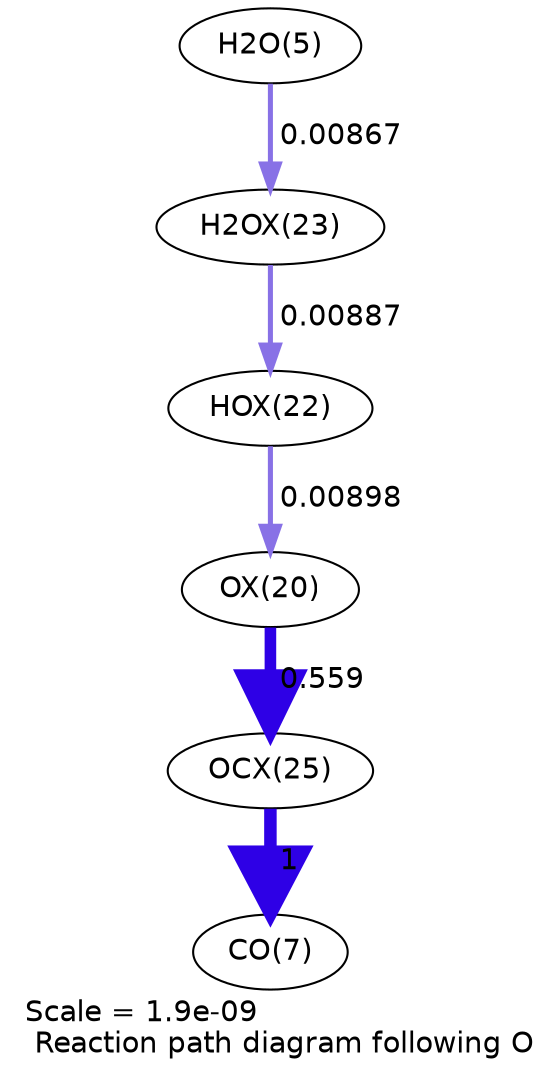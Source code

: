 digraph reaction_paths {
center=1;
s109 -> s107[fontname="Helvetica", penwidth=2.44, arrowsize=1.22, color="0.7, 0.509, 0.9"
, label=" 0.00898"];
s107 -> s112[fontname="Helvetica", penwidth=5.56, arrowsize=2.78, color="0.7, 1.06, 0.9"
, label=" 0.559"];
s110 -> s109[fontname="Helvetica", penwidth=2.43, arrowsize=1.22, color="0.7, 0.509, 0.9"
, label=" 0.00887"];
s7 -> s110[fontname="Helvetica", penwidth=2.42, arrowsize=1.21, color="0.7, 0.509, 0.9"
, label=" 0.00867"];
s112 -> s9[fontname="Helvetica", penwidth=6, arrowsize=3, color="0.7, 1.5, 0.9"
, label=" 1"];
s7 [ fontname="Helvetica", label="H2O(5)"];
s9 [ fontname="Helvetica", label="CO(7)"];
s107 [ fontname="Helvetica", label="OX(20)"];
s109 [ fontname="Helvetica", label="HOX(22)"];
s110 [ fontname="Helvetica", label="H2OX(23)"];
s112 [ fontname="Helvetica", label="OCX(25)"];
 label = "Scale = 1.9e-09\l Reaction path diagram following O";
 fontname = "Helvetica";
}
